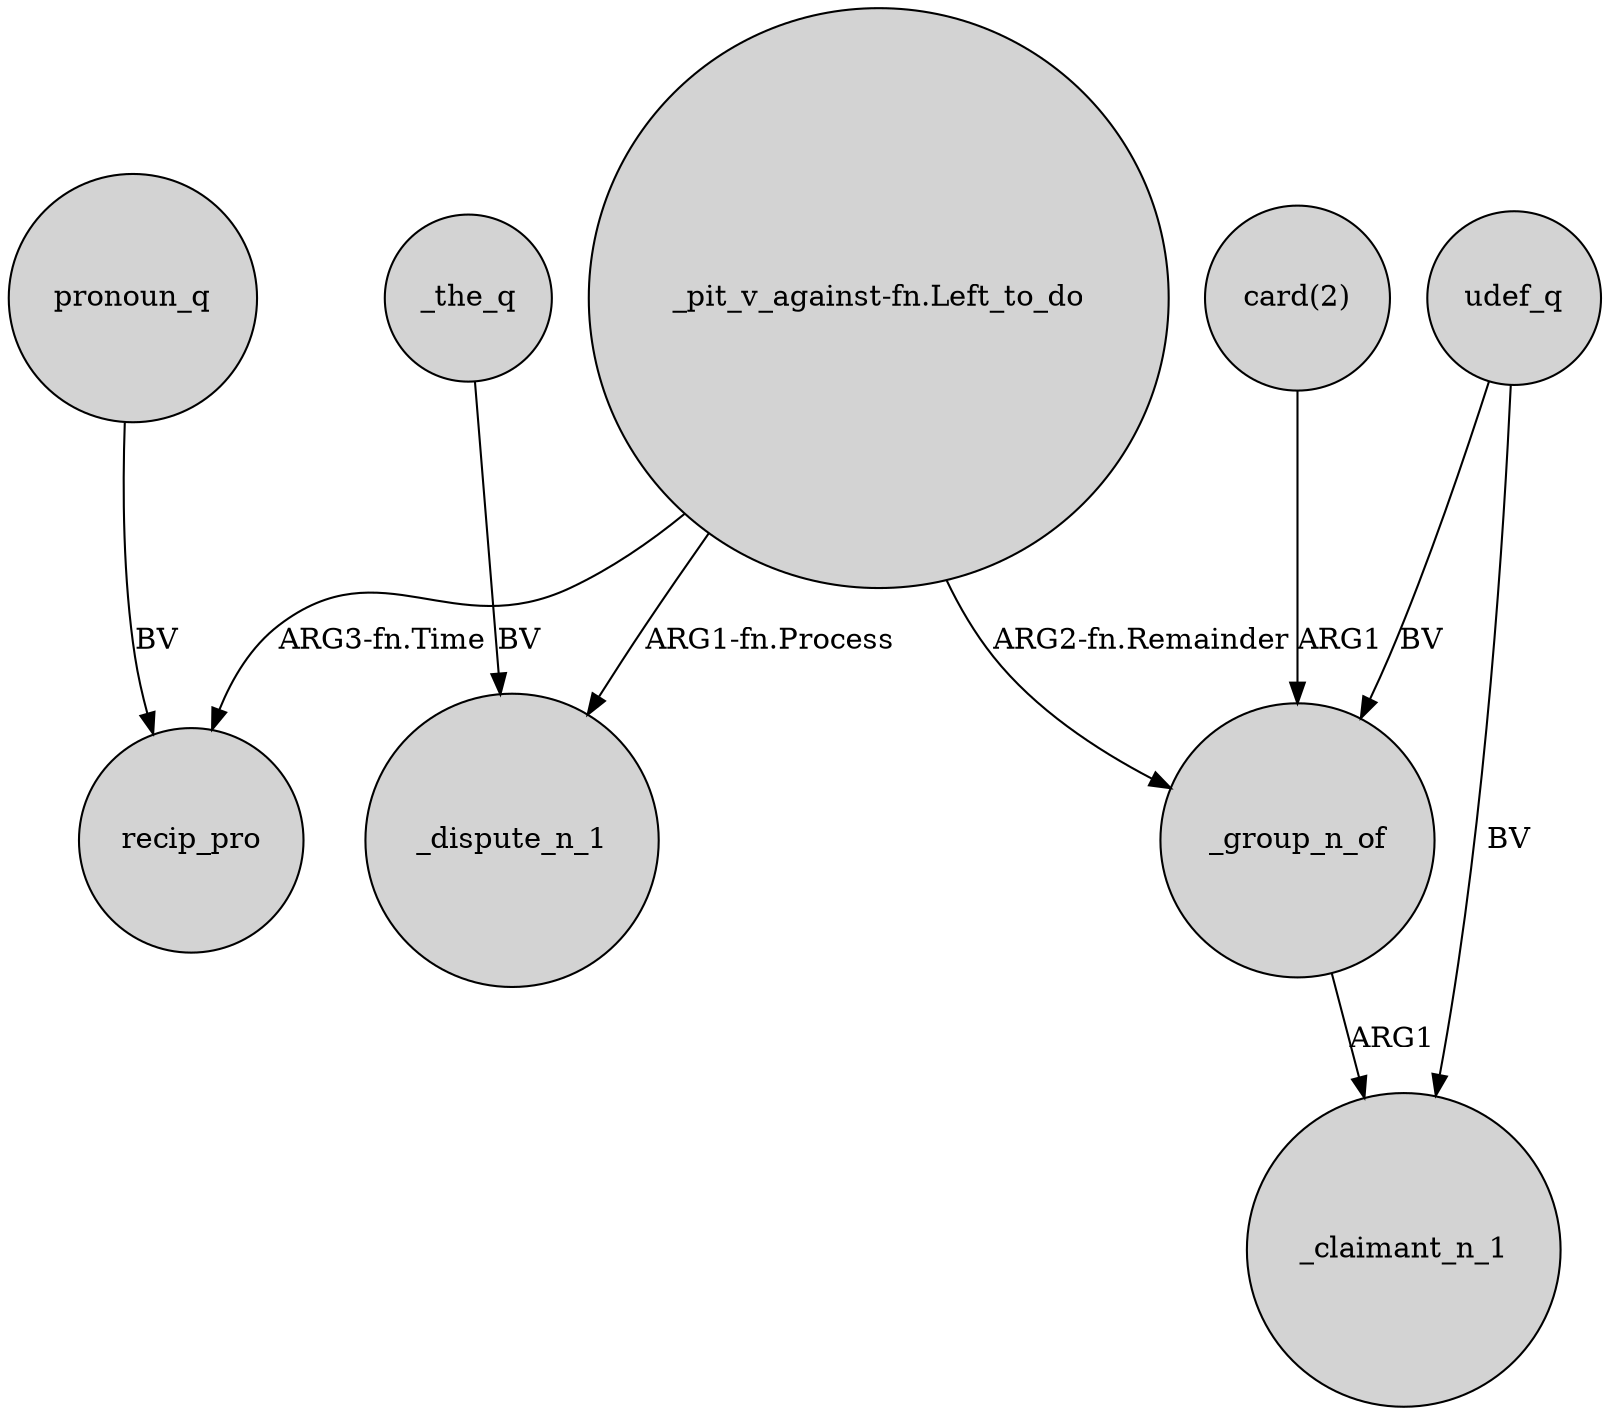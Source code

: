 digraph {
	node [shape=circle style=filled]
	"_pit_v_against-fn.Left_to_do" -> recip_pro [label="ARG3-fn.Time"]
	"_pit_v_against-fn.Left_to_do" -> _group_n_of [label="ARG2-fn.Remainder"]
	pronoun_q -> recip_pro [label=BV]
	_the_q -> _dispute_n_1 [label=BV]
	udef_q -> _group_n_of [label=BV]
	udef_q -> _claimant_n_1 [label=BV]
	"card(2)" -> _group_n_of [label=ARG1]
	"_pit_v_against-fn.Left_to_do" -> _dispute_n_1 [label="ARG1-fn.Process"]
	_group_n_of -> _claimant_n_1 [label=ARG1]
}
